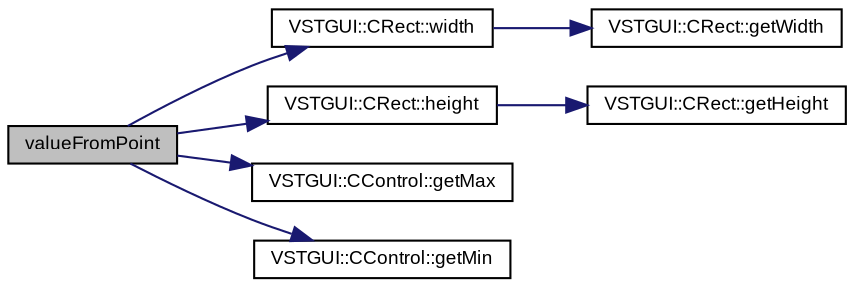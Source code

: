 digraph "valueFromPoint"
{
  bgcolor="transparent";
  edge [fontname="Arial",fontsize="9",labelfontname="Arial",labelfontsize="9"];
  node [fontname="Arial",fontsize="9",shape=record];
  rankdir="LR";
  Node1 [label="valueFromPoint",height=0.2,width=0.4,color="black", fillcolor="grey75", style="filled" fontcolor="black"];
  Node1 -> Node2 [color="midnightblue",fontsize="9",style="solid",fontname="Arial"];
  Node2 [label="VSTGUI::CRect::width",height=0.2,width=0.4,color="black",URL="$struct_v_s_t_g_u_i_1_1_c_rect.html#aac17e64c594f7da1f088efeb1e53f114"];
  Node2 -> Node3 [color="midnightblue",fontsize="9",style="solid",fontname="Arial"];
  Node3 [label="VSTGUI::CRect::getWidth",height=0.2,width=0.4,color="black",URL="$struct_v_s_t_g_u_i_1_1_c_rect.html#a8b4fe88292b8e95807a9b07a26cd1cb1"];
  Node1 -> Node4 [color="midnightblue",fontsize="9",style="solid",fontname="Arial"];
  Node4 [label="VSTGUI::CRect::height",height=0.2,width=0.4,color="black",URL="$struct_v_s_t_g_u_i_1_1_c_rect.html#a5ca7ffa8316b6835e331dfd01534ed32"];
  Node4 -> Node5 [color="midnightblue",fontsize="9",style="solid",fontname="Arial"];
  Node5 [label="VSTGUI::CRect::getHeight",height=0.2,width=0.4,color="black",URL="$struct_v_s_t_g_u_i_1_1_c_rect.html#a1f4be3a475a8fb7d8defa4621c01558d"];
  Node1 -> Node6 [color="midnightblue",fontsize="9",style="solid",fontname="Arial"];
  Node6 [label="VSTGUI::CControl::getMax",height=0.2,width=0.4,color="black",URL="$class_v_s_t_g_u_i_1_1_c_control.html#aa89b448a266e794c3d967593b3faf4a8"];
  Node1 -> Node7 [color="midnightblue",fontsize="9",style="solid",fontname="Arial"];
  Node7 [label="VSTGUI::CControl::getMin",height=0.2,width=0.4,color="black",URL="$class_v_s_t_g_u_i_1_1_c_control.html#a7cf3216ed0a504f4bab603c67ef403f2"];
}
